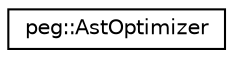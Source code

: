 digraph "Graphical Class Hierarchy"
{
 // LATEX_PDF_SIZE
  edge [fontname="Helvetica",fontsize="10",labelfontname="Helvetica",labelfontsize="10"];
  node [fontname="Helvetica",fontsize="10",shape=record];
  rankdir="LR";
  Node0 [label="peg::AstOptimizer",height=0.2,width=0.4,color="black", fillcolor="white", style="filled",URL="$structpeg_1_1AstOptimizer.html",tooltip=" "];
}
